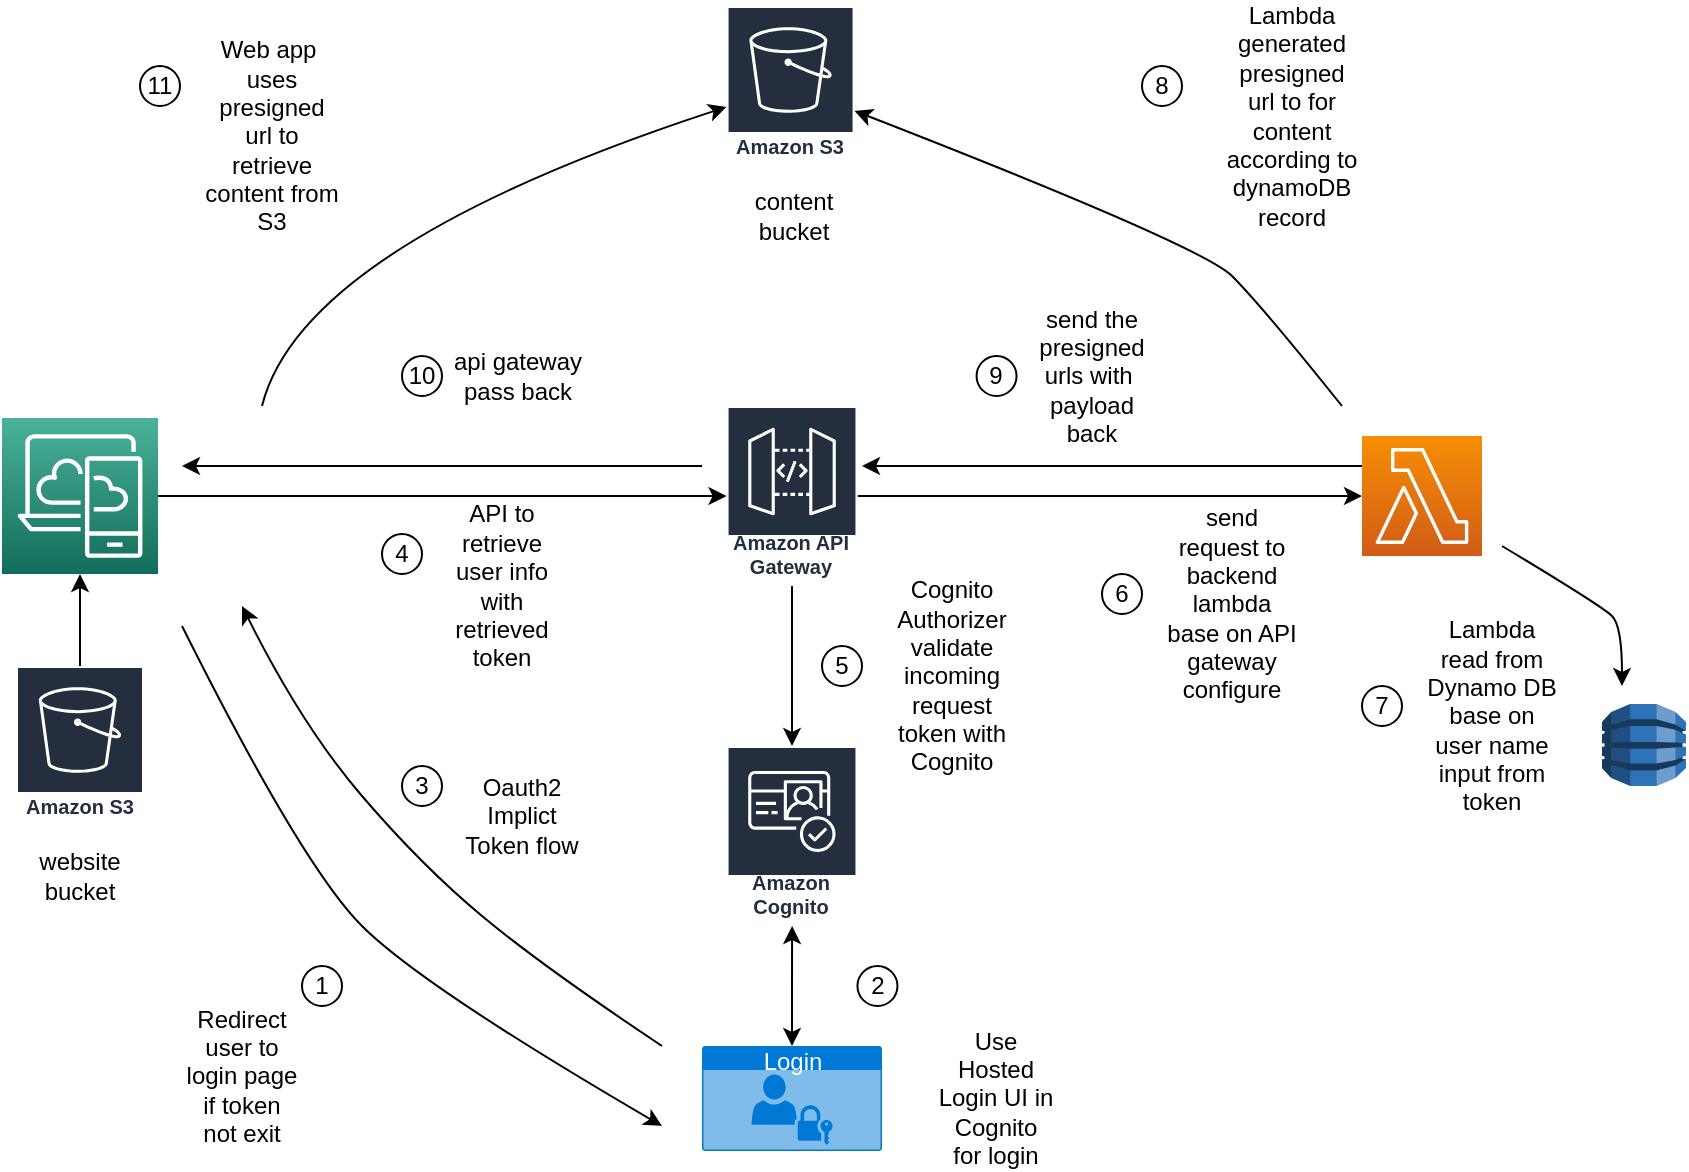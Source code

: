 <mxfile version="16.1.2" type="device"><diagram id="MygGSyjKuvOHtrYwsUru" name="Page-1"><mxGraphModel dx="1384" dy="708" grid="1" gridSize="10" guides="1" tooltips="1" connect="1" arrows="1" fold="1" page="1" pageScale="1" pageWidth="850" pageHeight="1100" math="0" shadow="0"><root><mxCell id="0"/><mxCell id="1" parent="0"/><mxCell id="6geGJNXz2Q7yDS7iOD-9-4" value="" style="edgeStyle=orthogonalEdgeStyle;rounded=0;orthogonalLoop=1;jettySize=auto;html=1;" edge="1" parent="1" source="6geGJNXz2Q7yDS7iOD-9-1" target="6geGJNXz2Q7yDS7iOD-9-3"><mxGeometry relative="1" as="geometry"/></mxCell><mxCell id="6geGJNXz2Q7yDS7iOD-9-5" style="edgeStyle=orthogonalEdgeStyle;rounded=0;orthogonalLoop=1;jettySize=auto;html=1;entryX=0;entryY=0.5;entryDx=0;entryDy=0;entryPerimeter=0;" edge="1" parent="1" source="6geGJNXz2Q7yDS7iOD-9-1" target="6geGJNXz2Q7yDS7iOD-9-2"><mxGeometry relative="1" as="geometry"><mxPoint x="592.28" y="487" as="targetPoint"/></mxGeometry></mxCell><mxCell id="6geGJNXz2Q7yDS7iOD-9-1" value="Amazon API Gateway" style="sketch=0;outlineConnect=0;fontColor=#232F3E;gradientColor=none;strokeColor=#ffffff;fillColor=#232F3E;dashed=0;verticalLabelPosition=middle;verticalAlign=bottom;align=center;html=1;whiteSpace=wrap;fontSize=10;fontStyle=1;spacing=3;shape=mxgraph.aws4.productIcon;prIcon=mxgraph.aws4.api_gateway;" vertex="1" parent="1"><mxGeometry x="392.28" y="440" width="65.45" height="90" as="geometry"/></mxCell><mxCell id="6geGJNXz2Q7yDS7iOD-9-46" style="edgeStyle=orthogonalEdgeStyle;rounded=0;orthogonalLoop=1;jettySize=auto;html=1;exitX=0;exitY=0.25;exitDx=0;exitDy=0;exitPerimeter=0;startArrow=none;startFill=0;endArrow=classic;endFill=1;" edge="1" parent="1" source="6geGJNXz2Q7yDS7iOD-9-2"><mxGeometry relative="1" as="geometry"><mxPoint x="460" y="470" as="targetPoint"/></mxGeometry></mxCell><mxCell id="6geGJNXz2Q7yDS7iOD-9-2" value="" style="sketch=0;points=[[0,0,0],[0.25,0,0],[0.5,0,0],[0.75,0,0],[1,0,0],[0,1,0],[0.25,1,0],[0.5,1,0],[0.75,1,0],[1,1,0],[0,0.25,0],[0,0.5,0],[0,0.75,0],[1,0.25,0],[1,0.5,0],[1,0.75,0]];outlineConnect=0;fontColor=#232F3E;gradientColor=#F78E04;gradientDirection=north;fillColor=#D05C17;strokeColor=#ffffff;dashed=0;verticalLabelPosition=bottom;verticalAlign=top;align=center;html=1;fontSize=12;fontStyle=0;aspect=fixed;shape=mxgraph.aws4.resourceIcon;resIcon=mxgraph.aws4.lambda;" vertex="1" parent="1"><mxGeometry x="710" y="455" width="60" height="60" as="geometry"/></mxCell><mxCell id="6geGJNXz2Q7yDS7iOD-9-3" value="Amazon Cognito" style="sketch=0;outlineConnect=0;fontColor=#232F3E;gradientColor=none;strokeColor=#ffffff;fillColor=#232F3E;dashed=0;verticalLabelPosition=middle;verticalAlign=bottom;align=center;html=1;whiteSpace=wrap;fontSize=10;fontStyle=1;spacing=3;shape=mxgraph.aws4.productIcon;prIcon=mxgraph.aws4.cognito;" vertex="1" parent="1"><mxGeometry x="392.28" y="610" width="65.45" height="90" as="geometry"/></mxCell><mxCell id="6geGJNXz2Q7yDS7iOD-9-6" value="Amazon S3" style="sketch=0;outlineConnect=0;fontColor=#232F3E;gradientColor=none;strokeColor=#ffffff;fillColor=#232F3E;dashed=0;verticalLabelPosition=middle;verticalAlign=bottom;align=center;html=1;whiteSpace=wrap;fontSize=10;fontStyle=1;spacing=3;shape=mxgraph.aws4.productIcon;prIcon=mxgraph.aws4.s3;" vertex="1" parent="1"><mxGeometry x="392.28" y="240" width="64" height="80" as="geometry"/></mxCell><mxCell id="6geGJNXz2Q7yDS7iOD-9-8" value="" style="curved=1;endArrow=classic;html=1;rounded=0;" edge="1" parent="1" target="6geGJNXz2Q7yDS7iOD-9-6"><mxGeometry width="50" height="50" relative="1" as="geometry"><mxPoint x="700" y="440" as="sourcePoint"/><mxPoint x="612.28" y="370" as="targetPoint"/><Array as="points"><mxPoint x="660" y="390"/><mxPoint x="630" y="360"/></Array></mxGeometry></mxCell><mxCell id="6geGJNXz2Q7yDS7iOD-9-10" style="edgeStyle=orthogonalEdgeStyle;rounded=0;orthogonalLoop=1;jettySize=auto;html=1;" edge="1" parent="1" source="6geGJNXz2Q7yDS7iOD-9-9" target="6geGJNXz2Q7yDS7iOD-9-1"><mxGeometry relative="1" as="geometry"><mxPoint x="310" y="479" as="targetPoint"/></mxGeometry></mxCell><mxCell id="6geGJNXz2Q7yDS7iOD-9-9" value="" style="sketch=0;points=[[0,0,0],[0.25,0,0],[0.5,0,0],[0.75,0,0],[1,0,0],[0,1,0],[0.25,1,0],[0.5,1,0],[0.75,1,0],[1,1,0],[0,0.25,0],[0,0.5,0],[0,0.75,0],[1,0.25,0],[1,0.5,0],[1,0.75,0]];outlineConnect=0;fontColor=#232F3E;gradientColor=#4AB29A;gradientDirection=north;fillColor=#116D5B;strokeColor=#ffffff;dashed=0;verticalLabelPosition=bottom;verticalAlign=top;align=center;html=1;fontSize=12;fontStyle=0;aspect=fixed;shape=mxgraph.aws4.resourceIcon;resIcon=mxgraph.aws4.desktop_and_app_streaming;" vertex="1" parent="1"><mxGeometry x="30" y="446" width="78" height="78" as="geometry"/></mxCell><mxCell id="6geGJNXz2Q7yDS7iOD-9-11" value="" style="curved=1;endArrow=classic;html=1;rounded=0;" edge="1" parent="1" target="6geGJNXz2Q7yDS7iOD-9-6"><mxGeometry width="50" height="50" relative="1" as="geometry"><mxPoint x="160" y="440" as="sourcePoint"/><mxPoint x="230" y="360" as="targetPoint"/><Array as="points"><mxPoint x="180" y="360"/></Array></mxGeometry></mxCell><mxCell id="6geGJNXz2Q7yDS7iOD-9-12" value="4" style="ellipse;whiteSpace=wrap;html=1;aspect=fixed;" vertex="1" parent="1"><mxGeometry x="220" y="504" width="20" height="20" as="geometry"/></mxCell><mxCell id="6geGJNXz2Q7yDS7iOD-9-13" value="" style="curved=1;endArrow=classic;html=1;rounded=0;" edge="1" parent="1"><mxGeometry width="50" height="50" relative="1" as="geometry"><mxPoint x="120" y="550" as="sourcePoint"/><mxPoint x="360" y="800" as="targetPoint"/><Array as="points"><mxPoint x="180" y="670"/><mxPoint x="240" y="730"/></Array></mxGeometry></mxCell><mxCell id="6geGJNXz2Q7yDS7iOD-9-15" value="" style="edgeStyle=orthogonalEdgeStyle;rounded=0;orthogonalLoop=1;jettySize=auto;html=1;startArrow=classic;startFill=1;" edge="1" parent="1" source="6geGJNXz2Q7yDS7iOD-9-14" target="6geGJNXz2Q7yDS7iOD-9-3"><mxGeometry relative="1" as="geometry"/></mxCell><mxCell id="6geGJNXz2Q7yDS7iOD-9-14" value="Login" style="html=1;strokeColor=none;fillColor=#0079D6;labelPosition=center;verticalLabelPosition=middle;verticalAlign=top;align=center;fontSize=12;outlineConnect=0;spacingTop=-6;fontColor=#FFFFFF;sketch=0;shape=mxgraph.sitemap.login;" vertex="1" parent="1"><mxGeometry x="380" y="760" width="90" height="52.5" as="geometry"/></mxCell><mxCell id="6geGJNXz2Q7yDS7iOD-9-16" value="1" style="ellipse;whiteSpace=wrap;html=1;aspect=fixed;" vertex="1" parent="1"><mxGeometry x="180" y="720" width="20" height="20" as="geometry"/></mxCell><mxCell id="6geGJNXz2Q7yDS7iOD-9-18" value="" style="curved=1;endArrow=none;html=1;rounded=0;startArrow=classic;startFill=1;endFill=0;" edge="1" parent="1"><mxGeometry width="50" height="50" relative="1" as="geometry"><mxPoint x="150" y="540" as="sourcePoint"/><mxPoint x="360" y="760" as="targetPoint"/><Array as="points"><mxPoint x="180" y="600"/><mxPoint x="240" y="670"/><mxPoint x="300" y="720"/></Array></mxGeometry></mxCell><mxCell id="6geGJNXz2Q7yDS7iOD-9-19" value="3" style="ellipse;whiteSpace=wrap;html=1;aspect=fixed;" vertex="1" parent="1"><mxGeometry x="230" y="620" width="20" height="20" as="geometry"/></mxCell><mxCell id="6geGJNXz2Q7yDS7iOD-9-20" value="2" style="ellipse;whiteSpace=wrap;html=1;aspect=fixed;" vertex="1" parent="1"><mxGeometry x="457.73" y="720" width="20" height="20" as="geometry"/></mxCell><mxCell id="6geGJNXz2Q7yDS7iOD-9-21" value="Use Hosted Login UI in Cognito for login" style="text;html=1;strokeColor=none;fillColor=none;align=center;verticalAlign=middle;whiteSpace=wrap;rounded=0;" vertex="1" parent="1"><mxGeometry x="497.28" y="771" width="60" height="30" as="geometry"/></mxCell><mxCell id="6geGJNXz2Q7yDS7iOD-9-22" value="Redirect user to login page if token not exit" style="text;html=1;strokeColor=none;fillColor=none;align=center;verticalAlign=middle;whiteSpace=wrap;rounded=0;" vertex="1" parent="1"><mxGeometry x="120" y="760" width="60" height="30" as="geometry"/></mxCell><mxCell id="6geGJNXz2Q7yDS7iOD-9-24" value="Oauth2 Implict Token flow" style="text;html=1;strokeColor=none;fillColor=none;align=center;verticalAlign=middle;whiteSpace=wrap;rounded=0;" vertex="1" parent="1"><mxGeometry x="260" y="630" width="60" height="30" as="geometry"/></mxCell><mxCell id="6geGJNXz2Q7yDS7iOD-9-25" value="API to retrieve user info with retrieved token" style="text;html=1;strokeColor=none;fillColor=none;align=center;verticalAlign=middle;whiteSpace=wrap;rounded=0;" vertex="1" parent="1"><mxGeometry x="250" y="515" width="60" height="30" as="geometry"/></mxCell><mxCell id="6geGJNXz2Q7yDS7iOD-9-26" value="Cognito Authorizer validate incoming request token with Cognito" style="text;html=1;strokeColor=none;fillColor=none;align=center;verticalAlign=middle;whiteSpace=wrap;rounded=0;" vertex="1" parent="1"><mxGeometry x="470" y="560" width="70" height="30" as="geometry"/></mxCell><mxCell id="6geGJNXz2Q7yDS7iOD-9-27" value="5" style="ellipse;whiteSpace=wrap;html=1;aspect=fixed;" vertex="1" parent="1"><mxGeometry x="440" y="560" width="20" height="20" as="geometry"/></mxCell><mxCell id="6geGJNXz2Q7yDS7iOD-9-28" value="send request to backend lambda base on API gateway configure" style="text;html=1;strokeColor=none;fillColor=none;align=center;verticalAlign=middle;whiteSpace=wrap;rounded=0;" vertex="1" parent="1"><mxGeometry x="610" y="524" width="70" height="30" as="geometry"/></mxCell><mxCell id="6geGJNXz2Q7yDS7iOD-9-29" value="6" style="ellipse;whiteSpace=wrap;html=1;aspect=fixed;" vertex="1" parent="1"><mxGeometry x="580" y="524" width="20" height="20" as="geometry"/></mxCell><mxCell id="6geGJNXz2Q7yDS7iOD-9-30" value="Lambda read from Dynamo DB base on user name input from token" style="text;html=1;strokeColor=none;fillColor=none;align=center;verticalAlign=middle;whiteSpace=wrap;rounded=0;" vertex="1" parent="1"><mxGeometry x="740" y="580" width="70" height="30" as="geometry"/></mxCell><mxCell id="6geGJNXz2Q7yDS7iOD-9-31" value="7" style="ellipse;whiteSpace=wrap;html=1;aspect=fixed;" vertex="1" parent="1"><mxGeometry x="710" y="580" width="20" height="20" as="geometry"/></mxCell><mxCell id="6geGJNXz2Q7yDS7iOD-9-33" value="" style="edgeStyle=orthogonalEdgeStyle;rounded=0;orthogonalLoop=1;jettySize=auto;html=1;startArrow=none;startFill=0;endArrow=classic;endFill=1;" edge="1" parent="1" source="6geGJNXz2Q7yDS7iOD-9-32" target="6geGJNXz2Q7yDS7iOD-9-9"><mxGeometry relative="1" as="geometry"/></mxCell><mxCell id="6geGJNXz2Q7yDS7iOD-9-32" value="Amazon S3" style="sketch=0;outlineConnect=0;fontColor=#232F3E;gradientColor=none;strokeColor=#ffffff;fillColor=#232F3E;dashed=0;verticalLabelPosition=middle;verticalAlign=bottom;align=center;html=1;whiteSpace=wrap;fontSize=10;fontStyle=1;spacing=3;shape=mxgraph.aws4.productIcon;prIcon=mxgraph.aws4.s3;" vertex="1" parent="1"><mxGeometry x="37" y="570" width="64" height="80" as="geometry"/></mxCell><mxCell id="6geGJNXz2Q7yDS7iOD-9-34" value="website bucket" style="text;html=1;strokeColor=none;fillColor=none;align=center;verticalAlign=middle;whiteSpace=wrap;rounded=0;" vertex="1" parent="1"><mxGeometry x="39" y="660" width="60" height="30" as="geometry"/></mxCell><mxCell id="6geGJNXz2Q7yDS7iOD-9-35" value="content bucket" style="text;html=1;strokeColor=none;fillColor=none;align=center;verticalAlign=middle;whiteSpace=wrap;rounded=0;" vertex="1" parent="1"><mxGeometry x="396.28" y="330" width="60" height="30" as="geometry"/></mxCell><mxCell id="6geGJNXz2Q7yDS7iOD-9-37" value="Lambda generated presigned url to for content according to dynamoDB record" style="text;html=1;strokeColor=none;fillColor=none;align=center;verticalAlign=middle;whiteSpace=wrap;rounded=0;" vertex="1" parent="1"><mxGeometry x="640" y="280" width="70" height="30" as="geometry"/></mxCell><mxCell id="6geGJNXz2Q7yDS7iOD-9-38" value="8" style="ellipse;whiteSpace=wrap;html=1;aspect=fixed;" vertex="1" parent="1"><mxGeometry x="600" y="270" width="20" height="20" as="geometry"/></mxCell><mxCell id="6geGJNXz2Q7yDS7iOD-9-39" value="" style="outlineConnect=0;dashed=0;verticalLabelPosition=bottom;verticalAlign=top;align=center;html=1;shape=mxgraph.aws3.dynamo_db;fillColor=#2E73B8;gradientColor=none;" vertex="1" parent="1"><mxGeometry x="830" y="589" width="42" height="41" as="geometry"/></mxCell><mxCell id="6geGJNXz2Q7yDS7iOD-9-41" value="" style="curved=1;endArrow=classic;html=1;rounded=0;" edge="1" parent="1"><mxGeometry width="50" height="50" relative="1" as="geometry"><mxPoint x="780" y="510" as="sourcePoint"/><mxPoint x="840" y="580" as="targetPoint"/><Array as="points"><mxPoint x="830" y="540"/><mxPoint x="840" y="550"/></Array></mxGeometry></mxCell><mxCell id="6geGJNXz2Q7yDS7iOD-9-42" value="Web app&amp;nbsp; uses presigned url to retrieve content from S3" style="text;html=1;strokeColor=none;fillColor=none;align=center;verticalAlign=middle;whiteSpace=wrap;rounded=0;" vertex="1" parent="1"><mxGeometry x="130" y="290" width="70" height="30" as="geometry"/></mxCell><mxCell id="6geGJNXz2Q7yDS7iOD-9-43" value="11" style="ellipse;whiteSpace=wrap;html=1;aspect=fixed;" vertex="1" parent="1"><mxGeometry x="99" y="270" width="20" height="20" as="geometry"/></mxCell><mxCell id="6geGJNXz2Q7yDS7iOD-9-44" value="send the presigned urls with&amp;nbsp; payload back" style="text;html=1;strokeColor=none;fillColor=none;align=center;verticalAlign=middle;whiteSpace=wrap;rounded=0;" vertex="1" parent="1"><mxGeometry x="540" y="410" width="70" height="30" as="geometry"/></mxCell><mxCell id="6geGJNXz2Q7yDS7iOD-9-45" value="9" style="ellipse;whiteSpace=wrap;html=1;aspect=fixed;" vertex="1" parent="1"><mxGeometry x="517.28" y="415" width="20" height="20" as="geometry"/></mxCell><mxCell id="6geGJNXz2Q7yDS7iOD-9-47" style="edgeStyle=orthogonalEdgeStyle;rounded=0;orthogonalLoop=1;jettySize=auto;html=1;exitX=0;exitY=0.25;exitDx=0;exitDy=0;exitPerimeter=0;startArrow=none;startFill=0;endArrow=classic;endFill=1;" edge="1" parent="1"><mxGeometry relative="1" as="geometry"><mxPoint x="120" y="470" as="targetPoint"/><mxPoint x="380" y="470" as="sourcePoint"/></mxGeometry></mxCell><mxCell id="6geGJNXz2Q7yDS7iOD-9-48" value="api gateway pass back" style="text;html=1;strokeColor=none;fillColor=none;align=center;verticalAlign=middle;whiteSpace=wrap;rounded=0;" vertex="1" parent="1"><mxGeometry x="252.72" y="410" width="70" height="30" as="geometry"/></mxCell><mxCell id="6geGJNXz2Q7yDS7iOD-9-49" value="10" style="ellipse;whiteSpace=wrap;html=1;aspect=fixed;" vertex="1" parent="1"><mxGeometry x="230" y="415" width="20" height="20" as="geometry"/></mxCell></root></mxGraphModel></diagram></mxfile>
